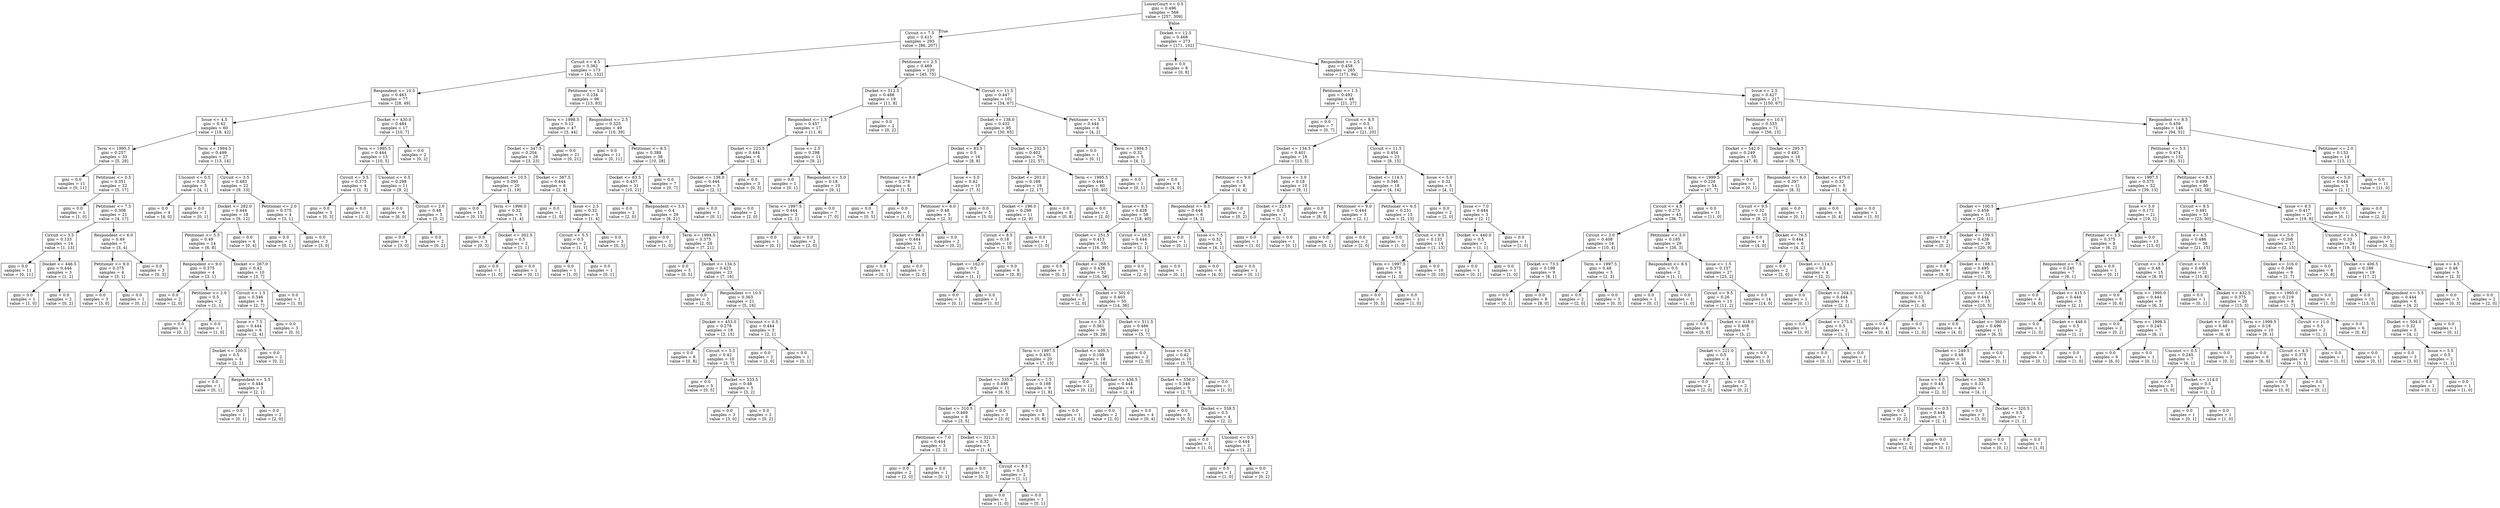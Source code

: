 digraph Tree {
node [shape=box] ;
0 [label="LowerCourt <= 0.5\ngini = 0.496\nsamples = 566\nvalue = [257, 309]"] ;
1 [label="Circuit <= 7.5\ngini = 0.415\nsamples = 293\nvalue = [86, 207]"] ;
0 -> 1 [labeldistance=2.5, labelangle=45, headlabel="True"] ;
2 [label="Circuit <= 4.5\ngini = 0.362\nsamples = 173\nvalue = [41, 132]"] ;
1 -> 2 ;
3 [label="Respondent <= 10.5\ngini = 0.463\nsamples = 77\nvalue = [28, 49]"] ;
2 -> 3 ;
4 [label="Issue <= 4.5\ngini = 0.42\nsamples = 60\nvalue = [18, 42]"] ;
3 -> 4 ;
5 [label="Term <= 1995.5\ngini = 0.257\nsamples = 33\nvalue = [5, 28]"] ;
4 -> 5 ;
6 [label="gini = 0.0\nsamples = 11\nvalue = [0, 11]"] ;
5 -> 6 ;
7 [label="Petitioner <= 0.5\ngini = 0.351\nsamples = 22\nvalue = [5, 17]"] ;
5 -> 7 ;
8 [label="gini = 0.0\nsamples = 1\nvalue = [1, 0]"] ;
7 -> 8 ;
9 [label="Petitioner <= 7.5\ngini = 0.308\nsamples = 21\nvalue = [4, 17]"] ;
7 -> 9 ;
10 [label="Circuit <= 3.5\ngini = 0.133\nsamples = 14\nvalue = [1, 13]"] ;
9 -> 10 ;
11 [label="gini = 0.0\nsamples = 11\nvalue = [0, 11]"] ;
10 -> 11 ;
12 [label="Docket <= 446.5\ngini = 0.444\nsamples = 3\nvalue = [1, 2]"] ;
10 -> 12 ;
13 [label="gini = 0.0\nsamples = 1\nvalue = [1, 0]"] ;
12 -> 13 ;
14 [label="gini = 0.0\nsamples = 2\nvalue = [0, 2]"] ;
12 -> 14 ;
15 [label="Respondent <= 6.0\ngini = 0.49\nsamples = 7\nvalue = [3, 4]"] ;
9 -> 15 ;
16 [label="Petitioner <= 9.0\ngini = 0.375\nsamples = 4\nvalue = [3, 1]"] ;
15 -> 16 ;
17 [label="gini = 0.0\nsamples = 3\nvalue = [3, 0]"] ;
16 -> 17 ;
18 [label="gini = 0.0\nsamples = 1\nvalue = [0, 1]"] ;
16 -> 18 ;
19 [label="gini = 0.0\nsamples = 3\nvalue = [0, 3]"] ;
15 -> 19 ;
20 [label="Term <= 1994.5\ngini = 0.499\nsamples = 27\nvalue = [13, 14]"] ;
4 -> 20 ;
21 [label="Unconst <= 0.5\ngini = 0.32\nsamples = 5\nvalue = [4, 1]"] ;
20 -> 21 ;
22 [label="gini = 0.0\nsamples = 4\nvalue = [4, 0]"] ;
21 -> 22 ;
23 [label="gini = 0.0\nsamples = 1\nvalue = [0, 1]"] ;
21 -> 23 ;
24 [label="Circuit <= 3.5\ngini = 0.483\nsamples = 22\nvalue = [9, 13]"] ;
20 -> 24 ;
25 [label="Docket <= 282.0\ngini = 0.444\nsamples = 18\nvalue = [6, 12]"] ;
24 -> 25 ;
26 [label="Petitioner <= 5.5\ngini = 0.49\nsamples = 14\nvalue = [6, 8]"] ;
25 -> 26 ;
27 [label="Respondent <= 9.0\ngini = 0.375\nsamples = 4\nvalue = [3, 1]"] ;
26 -> 27 ;
28 [label="gini = 0.0\nsamples = 2\nvalue = [2, 0]"] ;
27 -> 28 ;
29 [label="Petitioner <= 2.0\ngini = 0.5\nsamples = 2\nvalue = [1, 1]"] ;
27 -> 29 ;
30 [label="gini = 0.0\nsamples = 1\nvalue = [0, 1]"] ;
29 -> 30 ;
31 [label="gini = 0.0\nsamples = 1\nvalue = [1, 0]"] ;
29 -> 31 ;
32 [label="Docket <= 267.0\ngini = 0.42\nsamples = 10\nvalue = [3, 7]"] ;
26 -> 32 ;
33 [label="Circuit <= 1.5\ngini = 0.346\nsamples = 9\nvalue = [2, 7]"] ;
32 -> 33 ;
34 [label="Issue <= 7.5\ngini = 0.444\nsamples = 6\nvalue = [2, 4]"] ;
33 -> 34 ;
35 [label="Docket <= 100.5\ngini = 0.5\nsamples = 4\nvalue = [2, 2]"] ;
34 -> 35 ;
36 [label="gini = 0.0\nsamples = 1\nvalue = [0, 1]"] ;
35 -> 36 ;
37 [label="Respondent <= 5.5\ngini = 0.444\nsamples = 3\nvalue = [2, 1]"] ;
35 -> 37 ;
38 [label="gini = 0.0\nsamples = 1\nvalue = [0, 1]"] ;
37 -> 38 ;
39 [label="gini = 0.0\nsamples = 2\nvalue = [2, 0]"] ;
37 -> 39 ;
40 [label="gini = 0.0\nsamples = 2\nvalue = [0, 2]"] ;
34 -> 40 ;
41 [label="gini = 0.0\nsamples = 3\nvalue = [0, 3]"] ;
33 -> 41 ;
42 [label="gini = 0.0\nsamples = 1\nvalue = [1, 0]"] ;
32 -> 42 ;
43 [label="gini = 0.0\nsamples = 4\nvalue = [0, 4]"] ;
25 -> 43 ;
44 [label="Petitioner <= 2.0\ngini = 0.375\nsamples = 4\nvalue = [3, 1]"] ;
24 -> 44 ;
45 [label="gini = 0.0\nsamples = 1\nvalue = [0, 1]"] ;
44 -> 45 ;
46 [label="gini = 0.0\nsamples = 3\nvalue = [3, 0]"] ;
44 -> 46 ;
47 [label="Docket <= 430.0\ngini = 0.484\nsamples = 17\nvalue = [10, 7]"] ;
3 -> 47 ;
48 [label="Term <= 1995.5\ngini = 0.444\nsamples = 15\nvalue = [10, 5]"] ;
47 -> 48 ;
49 [label="Circuit <= 3.5\ngini = 0.375\nsamples = 4\nvalue = [1, 3]"] ;
48 -> 49 ;
50 [label="gini = 0.0\nsamples = 3\nvalue = [0, 3]"] ;
49 -> 50 ;
51 [label="gini = 0.0\nsamples = 1\nvalue = [1, 0]"] ;
49 -> 51 ;
52 [label="Unconst <= 0.5\ngini = 0.298\nsamples = 11\nvalue = [9, 2]"] ;
48 -> 52 ;
53 [label="gini = 0.0\nsamples = 6\nvalue = [6, 0]"] ;
52 -> 53 ;
54 [label="Circuit <= 2.0\ngini = 0.48\nsamples = 5\nvalue = [3, 2]"] ;
52 -> 54 ;
55 [label="gini = 0.0\nsamples = 3\nvalue = [3, 0]"] ;
54 -> 55 ;
56 [label="gini = 0.0\nsamples = 2\nvalue = [0, 2]"] ;
54 -> 56 ;
57 [label="gini = 0.0\nsamples = 2\nvalue = [0, 2]"] ;
47 -> 57 ;
58 [label="Petitioner <= 5.0\ngini = 0.234\nsamples = 96\nvalue = [13, 83]"] ;
2 -> 58 ;
59 [label="Term <= 1998.5\ngini = 0.12\nsamples = 47\nvalue = [3, 44]"] ;
58 -> 59 ;
60 [label="Docket <= 347.5\ngini = 0.204\nsamples = 26\nvalue = [3, 23]"] ;
59 -> 60 ;
61 [label="Respondent <= 10.5\ngini = 0.095\nsamples = 20\nvalue = [1, 19]"] ;
60 -> 61 ;
62 [label="gini = 0.0\nsamples = 15\nvalue = [0, 15]"] ;
61 -> 62 ;
63 [label="Term <= 1996.0\ngini = 0.32\nsamples = 5\nvalue = [1, 4]"] ;
61 -> 63 ;
64 [label="gini = 0.0\nsamples = 3\nvalue = [0, 3]"] ;
63 -> 64 ;
65 [label="Docket <= 302.5\ngini = 0.5\nsamples = 2\nvalue = [1, 1]"] ;
63 -> 65 ;
66 [label="gini = 0.0\nsamples = 1\nvalue = [1, 0]"] ;
65 -> 66 ;
67 [label="gini = 0.0\nsamples = 1\nvalue = [0, 1]"] ;
65 -> 67 ;
68 [label="Docket <= 387.5\ngini = 0.444\nsamples = 6\nvalue = [2, 4]"] ;
60 -> 68 ;
69 [label="gini = 0.0\nsamples = 1\nvalue = [1, 0]"] ;
68 -> 69 ;
70 [label="Issue <= 2.5\ngini = 0.32\nsamples = 5\nvalue = [1, 4]"] ;
68 -> 70 ;
71 [label="Circuit <= 5.5\ngini = 0.5\nsamples = 2\nvalue = [1, 1]"] ;
70 -> 71 ;
72 [label="gini = 0.0\nsamples = 1\nvalue = [1, 0]"] ;
71 -> 72 ;
73 [label="gini = 0.0\nsamples = 1\nvalue = [0, 1]"] ;
71 -> 73 ;
74 [label="gini = 0.0\nsamples = 3\nvalue = [0, 3]"] ;
70 -> 74 ;
75 [label="gini = 0.0\nsamples = 21\nvalue = [0, 21]"] ;
59 -> 75 ;
76 [label="Respondent <= 2.5\ngini = 0.325\nsamples = 49\nvalue = [10, 39]"] ;
58 -> 76 ;
77 [label="gini = 0.0\nsamples = 11\nvalue = [0, 11]"] ;
76 -> 77 ;
78 [label="Petitioner <= 8.5\ngini = 0.388\nsamples = 38\nvalue = [10, 28]"] ;
76 -> 78 ;
79 [label="Docket <= 83.5\ngini = 0.437\nsamples = 31\nvalue = [10, 21]"] ;
78 -> 79 ;
80 [label="gini = 0.0\nsamples = 2\nvalue = [2, 0]"] ;
79 -> 80 ;
81 [label="Respondent <= 3.5\ngini = 0.4\nsamples = 29\nvalue = [8, 21]"] ;
79 -> 81 ;
82 [label="gini = 0.0\nsamples = 1\nvalue = [1, 0]"] ;
81 -> 82 ;
83 [label="Term <= 1994.5\ngini = 0.375\nsamples = 28\nvalue = [7, 21]"] ;
81 -> 83 ;
84 [label="gini = 0.0\nsamples = 5\nvalue = [0, 5]"] ;
83 -> 84 ;
85 [label="Docket <= 134.5\ngini = 0.423\nsamples = 23\nvalue = [7, 16]"] ;
83 -> 85 ;
86 [label="gini = 0.0\nsamples = 2\nvalue = [2, 0]"] ;
85 -> 86 ;
87 [label="Respondent <= 10.5\ngini = 0.363\nsamples = 21\nvalue = [5, 16]"] ;
85 -> 87 ;
88 [label="Docket <= 453.0\ngini = 0.278\nsamples = 18\nvalue = [3, 15]"] ;
87 -> 88 ;
89 [label="gini = 0.0\nsamples = 8\nvalue = [0, 8]"] ;
88 -> 89 ;
90 [label="Circuit <= 5.5\ngini = 0.42\nsamples = 10\nvalue = [3, 7]"] ;
88 -> 90 ;
91 [label="gini = 0.0\nsamples = 5\nvalue = [0, 5]"] ;
90 -> 91 ;
92 [label="Docket <= 533.5\ngini = 0.48\nsamples = 5\nvalue = [3, 2]"] ;
90 -> 92 ;
93 [label="gini = 0.0\nsamples = 3\nvalue = [3, 0]"] ;
92 -> 93 ;
94 [label="gini = 0.0\nsamples = 2\nvalue = [0, 2]"] ;
92 -> 94 ;
95 [label="Unconst <= 0.5\ngini = 0.444\nsamples = 3\nvalue = [2, 1]"] ;
87 -> 95 ;
96 [label="gini = 0.0\nsamples = 2\nvalue = [2, 0]"] ;
95 -> 96 ;
97 [label="gini = 0.0\nsamples = 1\nvalue = [0, 1]"] ;
95 -> 97 ;
98 [label="gini = 0.0\nsamples = 7\nvalue = [0, 7]"] ;
78 -> 98 ;
99 [label="Petitioner <= 2.5\ngini = 0.469\nsamples = 120\nvalue = [45, 75]"] ;
1 -> 99 ;
100 [label="Docket <= 512.5\ngini = 0.488\nsamples = 19\nvalue = [11, 8]"] ;
99 -> 100 ;
101 [label="Respondent <= 1.5\ngini = 0.457\nsamples = 17\nvalue = [11, 6]"] ;
100 -> 101 ;
102 [label="Docket <= 223.5\ngini = 0.444\nsamples = 6\nvalue = [2, 4]"] ;
101 -> 102 ;
103 [label="Docket <= 138.0\ngini = 0.444\nsamples = 3\nvalue = [2, 1]"] ;
102 -> 103 ;
104 [label="gini = 0.0\nsamples = 1\nvalue = [0, 1]"] ;
103 -> 104 ;
105 [label="gini = 0.0\nsamples = 2\nvalue = [2, 0]"] ;
103 -> 105 ;
106 [label="gini = 0.0\nsamples = 3\nvalue = [0, 3]"] ;
102 -> 106 ;
107 [label="Issue <= 2.5\ngini = 0.298\nsamples = 11\nvalue = [9, 2]"] ;
101 -> 107 ;
108 [label="gini = 0.0\nsamples = 1\nvalue = [0, 1]"] ;
107 -> 108 ;
109 [label="Respondent <= 5.0\ngini = 0.18\nsamples = 10\nvalue = [9, 1]"] ;
107 -> 109 ;
110 [label="Term <= 1997.5\ngini = 0.444\nsamples = 3\nvalue = [2, 1]"] ;
109 -> 110 ;
111 [label="gini = 0.0\nsamples = 1\nvalue = [0, 1]"] ;
110 -> 111 ;
112 [label="gini = 0.0\nsamples = 2\nvalue = [2, 0]"] ;
110 -> 112 ;
113 [label="gini = 0.0\nsamples = 7\nvalue = [7, 0]"] ;
109 -> 113 ;
114 [label="gini = 0.0\nsamples = 2\nvalue = [0, 2]"] ;
100 -> 114 ;
115 [label="Circuit <= 11.5\ngini = 0.447\nsamples = 101\nvalue = [34, 67]"] ;
99 -> 115 ;
116 [label="Docket <= 138.0\ngini = 0.432\nsamples = 95\nvalue = [30, 65]"] ;
115 -> 116 ;
117 [label="Docket <= 83.5\ngini = 0.5\nsamples = 16\nvalue = [8, 8]"] ;
116 -> 117 ;
118 [label="Petitioner <= 9.0\ngini = 0.278\nsamples = 6\nvalue = [1, 5]"] ;
117 -> 118 ;
119 [label="gini = 0.0\nsamples = 5\nvalue = [0, 5]"] ;
118 -> 119 ;
120 [label="gini = 0.0\nsamples = 1\nvalue = [1, 0]"] ;
118 -> 120 ;
121 [label="Issue <= 5.0\ngini = 0.42\nsamples = 10\nvalue = [7, 3]"] ;
117 -> 121 ;
122 [label="Petitioner <= 6.0\ngini = 0.48\nsamples = 5\nvalue = [2, 3]"] ;
121 -> 122 ;
123 [label="Docket <= 99.0\ngini = 0.444\nsamples = 3\nvalue = [2, 1]"] ;
122 -> 123 ;
124 [label="gini = 0.0\nsamples = 1\nvalue = [0, 1]"] ;
123 -> 124 ;
125 [label="gini = 0.0\nsamples = 2\nvalue = [2, 0]"] ;
123 -> 125 ;
126 [label="gini = 0.0\nsamples = 2\nvalue = [0, 2]"] ;
122 -> 126 ;
127 [label="gini = 0.0\nsamples = 5\nvalue = [5, 0]"] ;
121 -> 127 ;
128 [label="Docket <= 232.5\ngini = 0.402\nsamples = 79\nvalue = [22, 57]"] ;
116 -> 128 ;
129 [label="Docket <= 201.0\ngini = 0.188\nsamples = 19\nvalue = [2, 17]"] ;
128 -> 129 ;
130 [label="Docket <= 196.0\ngini = 0.298\nsamples = 11\nvalue = [2, 9]"] ;
129 -> 130 ;
131 [label="Circuit <= 8.5\ngini = 0.18\nsamples = 10\nvalue = [1, 9]"] ;
130 -> 131 ;
132 [label="Docket <= 162.0\ngini = 0.5\nsamples = 2\nvalue = [1, 1]"] ;
131 -> 132 ;
133 [label="gini = 0.0\nsamples = 1\nvalue = [0, 1]"] ;
132 -> 133 ;
134 [label="gini = 0.0\nsamples = 1\nvalue = [1, 0]"] ;
132 -> 134 ;
135 [label="gini = 0.0\nsamples = 8\nvalue = [0, 8]"] ;
131 -> 135 ;
136 [label="gini = 0.0\nsamples = 1\nvalue = [1, 0]"] ;
130 -> 136 ;
137 [label="gini = 0.0\nsamples = 8\nvalue = [0, 8]"] ;
129 -> 137 ;
138 [label="Term <= 1995.5\ngini = 0.444\nsamples = 60\nvalue = [20, 40]"] ;
128 -> 138 ;
139 [label="gini = 0.0\nsamples = 2\nvalue = [2, 0]"] ;
138 -> 139 ;
140 [label="Issue <= 8.5\ngini = 0.428\nsamples = 58\nvalue = [18, 40]"] ;
138 -> 140 ;
141 [label="Docket <= 251.5\ngini = 0.413\nsamples = 55\nvalue = [16, 39]"] ;
140 -> 141 ;
142 [label="gini = 0.0\nsamples = 3\nvalue = [0, 3]"] ;
141 -> 142 ;
143 [label="Docket <= 266.5\ngini = 0.426\nsamples = 52\nvalue = [16, 36]"] ;
141 -> 143 ;
144 [label="gini = 0.0\nsamples = 2\nvalue = [2, 0]"] ;
143 -> 144 ;
145 [label="Docket <= 501.0\ngini = 0.403\nsamples = 50\nvalue = [14, 36]"] ;
143 -> 145 ;
146 [label="Issue <= 3.5\ngini = 0.361\nsamples = 38\nvalue = [9, 29]"] ;
145 -> 146 ;
147 [label="Term <= 1997.5\ngini = 0.455\nsamples = 20\nvalue = [7, 13]"] ;
146 -> 147 ;
148 [label="Docket <= 335.5\ngini = 0.496\nsamples = 11\nvalue = [6, 5]"] ;
147 -> 148 ;
149 [label="Docket <= 310.5\ngini = 0.469\nsamples = 8\nvalue = [3, 5]"] ;
148 -> 149 ;
150 [label="Petitioner <= 7.0\ngini = 0.444\nsamples = 3\nvalue = [2, 1]"] ;
149 -> 150 ;
151 [label="gini = 0.0\nsamples = 2\nvalue = [2, 0]"] ;
150 -> 151 ;
152 [label="gini = 0.0\nsamples = 1\nvalue = [0, 1]"] ;
150 -> 152 ;
153 [label="Docket <= 321.5\ngini = 0.32\nsamples = 5\nvalue = [1, 4]"] ;
149 -> 153 ;
154 [label="gini = 0.0\nsamples = 3\nvalue = [0, 3]"] ;
153 -> 154 ;
155 [label="Circuit <= 8.5\ngini = 0.5\nsamples = 2\nvalue = [1, 1]"] ;
153 -> 155 ;
156 [label="gini = 0.0\nsamples = 1\nvalue = [1, 0]"] ;
155 -> 156 ;
157 [label="gini = 0.0\nsamples = 1\nvalue = [0, 1]"] ;
155 -> 157 ;
158 [label="gini = 0.0\nsamples = 3\nvalue = [3, 0]"] ;
148 -> 158 ;
159 [label="Issue <= 2.5\ngini = 0.198\nsamples = 9\nvalue = [1, 8]"] ;
147 -> 159 ;
160 [label="gini = 0.0\nsamples = 8\nvalue = [0, 8]"] ;
159 -> 160 ;
161 [label="gini = 0.0\nsamples = 1\nvalue = [1, 0]"] ;
159 -> 161 ;
162 [label="Docket <= 405.5\ngini = 0.198\nsamples = 18\nvalue = [2, 16]"] ;
146 -> 162 ;
163 [label="gini = 0.0\nsamples = 12\nvalue = [0, 12]"] ;
162 -> 163 ;
164 [label="Docket <= 436.5\ngini = 0.444\nsamples = 6\nvalue = [2, 4]"] ;
162 -> 164 ;
165 [label="gini = 0.0\nsamples = 2\nvalue = [2, 0]"] ;
164 -> 165 ;
166 [label="gini = 0.0\nsamples = 4\nvalue = [0, 4]"] ;
164 -> 166 ;
167 [label="Docket <= 511.5\ngini = 0.486\nsamples = 12\nvalue = [5, 7]"] ;
145 -> 167 ;
168 [label="gini = 0.0\nsamples = 2\nvalue = [2, 0]"] ;
167 -> 168 ;
169 [label="Issue <= 6.5\ngini = 0.42\nsamples = 10\nvalue = [3, 7]"] ;
167 -> 169 ;
170 [label="Docket <= 556.0\ngini = 0.346\nsamples = 9\nvalue = [2, 7]"] ;
169 -> 170 ;
171 [label="gini = 0.0\nsamples = 5\nvalue = [0, 5]"] ;
170 -> 171 ;
172 [label="Docket <= 558.5\ngini = 0.5\nsamples = 4\nvalue = [2, 2]"] ;
170 -> 172 ;
173 [label="gini = 0.0\nsamples = 1\nvalue = [1, 0]"] ;
172 -> 173 ;
174 [label="Unconst <= 0.5\ngini = 0.444\nsamples = 3\nvalue = [1, 2]"] ;
172 -> 174 ;
175 [label="gini = 0.0\nsamples = 1\nvalue = [1, 0]"] ;
174 -> 175 ;
176 [label="gini = 0.0\nsamples = 2\nvalue = [0, 2]"] ;
174 -> 176 ;
177 [label="gini = 0.0\nsamples = 1\nvalue = [1, 0]"] ;
169 -> 177 ;
178 [label="Circuit <= 10.5\ngini = 0.444\nsamples = 3\nvalue = [2, 1]"] ;
140 -> 178 ;
179 [label="gini = 0.0\nsamples = 2\nvalue = [2, 0]"] ;
178 -> 179 ;
180 [label="gini = 0.0\nsamples = 1\nvalue = [0, 1]"] ;
178 -> 180 ;
181 [label="Petitioner <= 5.5\ngini = 0.444\nsamples = 6\nvalue = [4, 2]"] ;
115 -> 181 ;
182 [label="gini = 0.0\nsamples = 1\nvalue = [0, 1]"] ;
181 -> 182 ;
183 [label="Term <= 1994.5\ngini = 0.32\nsamples = 5\nvalue = [4, 1]"] ;
181 -> 183 ;
184 [label="gini = 0.0\nsamples = 1\nvalue = [0, 1]"] ;
183 -> 184 ;
185 [label="gini = 0.0\nsamples = 4\nvalue = [4, 0]"] ;
183 -> 185 ;
186 [label="Docket <= 12.5\ngini = 0.468\nsamples = 273\nvalue = [171, 102]"] ;
0 -> 186 [labeldistance=2.5, labelangle=-45, headlabel="False"] ;
187 [label="gini = 0.0\nsamples = 8\nvalue = [0, 8]"] ;
186 -> 187 ;
188 [label="Respondent <= 2.5\ngini = 0.458\nsamples = 265\nvalue = [171, 94]"] ;
186 -> 188 ;
189 [label="Petitioner <= 1.5\ngini = 0.492\nsamples = 48\nvalue = [21, 27]"] ;
188 -> 189 ;
190 [label="gini = 0.0\nsamples = 7\nvalue = [0, 7]"] ;
189 -> 190 ;
191 [label="Circuit <= 8.5\ngini = 0.5\nsamples = 41\nvalue = [21, 20]"] ;
189 -> 191 ;
192 [label="Docket <= 134.5\ngini = 0.401\nsamples = 18\nvalue = [13, 5]"] ;
191 -> 192 ;
193 [label="Petitioner <= 9.0\ngini = 0.5\nsamples = 8\nvalue = [4, 4]"] ;
192 -> 193 ;
194 [label="Respondent <= 0.5\ngini = 0.444\nsamples = 6\nvalue = [4, 2]"] ;
193 -> 194 ;
195 [label="gini = 0.0\nsamples = 1\nvalue = [0, 1]"] ;
194 -> 195 ;
196 [label="Issue <= 7.5\ngini = 0.32\nsamples = 5\nvalue = [4, 1]"] ;
194 -> 196 ;
197 [label="gini = 0.0\nsamples = 4\nvalue = [4, 0]"] ;
196 -> 197 ;
198 [label="gini = 0.0\nsamples = 1\nvalue = [0, 1]"] ;
196 -> 198 ;
199 [label="gini = 0.0\nsamples = 2\nvalue = [0, 2]"] ;
193 -> 199 ;
200 [label="Issue <= 3.0\ngini = 0.18\nsamples = 10\nvalue = [9, 1]"] ;
192 -> 200 ;
201 [label="Docket <= 223.0\ngini = 0.5\nsamples = 2\nvalue = [1, 1]"] ;
200 -> 201 ;
202 [label="gini = 0.0\nsamples = 1\nvalue = [1, 0]"] ;
201 -> 202 ;
203 [label="gini = 0.0\nsamples = 1\nvalue = [0, 1]"] ;
201 -> 203 ;
204 [label="gini = 0.0\nsamples = 8\nvalue = [8, 0]"] ;
200 -> 204 ;
205 [label="Circuit <= 11.5\ngini = 0.454\nsamples = 23\nvalue = [8, 15]"] ;
191 -> 205 ;
206 [label="Docket <= 114.5\ngini = 0.346\nsamples = 18\nvalue = [4, 14]"] ;
205 -> 206 ;
207 [label="Petitioner <= 9.0\ngini = 0.444\nsamples = 3\nvalue = [2, 1]"] ;
206 -> 207 ;
208 [label="gini = 0.0\nsamples = 1\nvalue = [0, 1]"] ;
207 -> 208 ;
209 [label="gini = 0.0\nsamples = 2\nvalue = [2, 0]"] ;
207 -> 209 ;
210 [label="Petitioner <= 6.5\ngini = 0.231\nsamples = 15\nvalue = [2, 13]"] ;
206 -> 210 ;
211 [label="gini = 0.0\nsamples = 1\nvalue = [1, 0]"] ;
210 -> 211 ;
212 [label="Circuit <= 9.5\ngini = 0.133\nsamples = 14\nvalue = [1, 13]"] ;
210 -> 212 ;
213 [label="Term <= 1997.5\ngini = 0.375\nsamples = 4\nvalue = [1, 3]"] ;
212 -> 213 ;
214 [label="gini = 0.0\nsamples = 3\nvalue = [0, 3]"] ;
213 -> 214 ;
215 [label="gini = 0.0\nsamples = 1\nvalue = [1, 0]"] ;
213 -> 215 ;
216 [label="gini = 0.0\nsamples = 10\nvalue = [0, 10]"] ;
212 -> 216 ;
217 [label="Issue <= 5.0\ngini = 0.32\nsamples = 5\nvalue = [4, 1]"] ;
205 -> 217 ;
218 [label="gini = 0.0\nsamples = 2\nvalue = [2, 0]"] ;
217 -> 218 ;
219 [label="Issue <= 7.0\ngini = 0.444\nsamples = 3\nvalue = [2, 1]"] ;
217 -> 219 ;
220 [label="Docket <= 440.0\ngini = 0.5\nsamples = 2\nvalue = [1, 1]"] ;
219 -> 220 ;
221 [label="gini = 0.0\nsamples = 1\nvalue = [0, 1]"] ;
220 -> 221 ;
222 [label="gini = 0.0\nsamples = 1\nvalue = [1, 0]"] ;
220 -> 222 ;
223 [label="gini = 0.0\nsamples = 1\nvalue = [1, 0]"] ;
219 -> 223 ;
224 [label="Issue <= 2.5\ngini = 0.427\nsamples = 217\nvalue = [150, 67]"] ;
188 -> 224 ;
225 [label="Petitioner <= 10.5\ngini = 0.333\nsamples = 71\nvalue = [56, 15]"] ;
224 -> 225 ;
226 [label="Docket <= 542.0\ngini = 0.249\nsamples = 55\nvalue = [47, 8]"] ;
225 -> 226 ;
227 [label="Term <= 1999.5\ngini = 0.226\nsamples = 54\nvalue = [47, 7]"] ;
226 -> 227 ;
228 [label="Circuit <= 4.5\ngini = 0.273\nsamples = 43\nvalue = [36, 7]"] ;
227 -> 228 ;
229 [label="Circuit <= 2.0\ngini = 0.408\nsamples = 14\nvalue = [10, 4]"] ;
228 -> 229 ;
230 [label="Docket <= 73.5\ngini = 0.198\nsamples = 9\nvalue = [8, 1]"] ;
229 -> 230 ;
231 [label="gini = 0.0\nsamples = 1\nvalue = [0, 1]"] ;
230 -> 231 ;
232 [label="gini = 0.0\nsamples = 8\nvalue = [8, 0]"] ;
230 -> 232 ;
233 [label="Term <= 1997.5\ngini = 0.48\nsamples = 5\nvalue = [2, 3]"] ;
229 -> 233 ;
234 [label="gini = 0.0\nsamples = 2\nvalue = [2, 0]"] ;
233 -> 234 ;
235 [label="gini = 0.0\nsamples = 3\nvalue = [0, 3]"] ;
233 -> 235 ;
236 [label="Petitioner <= 3.0\ngini = 0.185\nsamples = 29\nvalue = [26, 3]"] ;
228 -> 236 ;
237 [label="Respondent <= 8.5\ngini = 0.5\nsamples = 2\nvalue = [1, 1]"] ;
236 -> 237 ;
238 [label="gini = 0.0\nsamples = 1\nvalue = [0, 1]"] ;
237 -> 238 ;
239 [label="gini = 0.0\nsamples = 1\nvalue = [1, 0]"] ;
237 -> 239 ;
240 [label="Issue <= 1.5\ngini = 0.137\nsamples = 27\nvalue = [25, 2]"] ;
236 -> 240 ;
241 [label="Circuit <= 9.5\ngini = 0.26\nsamples = 13\nvalue = [11, 2]"] ;
240 -> 241 ;
242 [label="gini = 0.0\nsamples = 6\nvalue = [6, 0]"] ;
241 -> 242 ;
243 [label="Docket <= 418.0\ngini = 0.408\nsamples = 7\nvalue = [5, 2]"] ;
241 -> 243 ;
244 [label="Docket <= 221.0\ngini = 0.5\nsamples = 4\nvalue = [2, 2]"] ;
243 -> 244 ;
245 [label="gini = 0.0\nsamples = 2\nvalue = [2, 0]"] ;
244 -> 245 ;
246 [label="gini = 0.0\nsamples = 2\nvalue = [0, 2]"] ;
244 -> 246 ;
247 [label="gini = 0.0\nsamples = 3\nvalue = [3, 0]"] ;
243 -> 247 ;
248 [label="gini = 0.0\nsamples = 14\nvalue = [14, 0]"] ;
240 -> 248 ;
249 [label="gini = 0.0\nsamples = 11\nvalue = [11, 0]"] ;
227 -> 249 ;
250 [label="gini = 0.0\nsamples = 1\nvalue = [0, 1]"] ;
226 -> 250 ;
251 [label="Docket <= 295.5\ngini = 0.492\nsamples = 16\nvalue = [9, 7]"] ;
225 -> 251 ;
252 [label="Respondent <= 6.0\ngini = 0.397\nsamples = 11\nvalue = [8, 3]"] ;
251 -> 252 ;
253 [label="Circuit <= 9.5\ngini = 0.32\nsamples = 10\nvalue = [8, 2]"] ;
252 -> 253 ;
254 [label="gini = 0.0\nsamples = 4\nvalue = [4, 0]"] ;
253 -> 254 ;
255 [label="Docket <= 76.5\ngini = 0.444\nsamples = 6\nvalue = [4, 2]"] ;
253 -> 255 ;
256 [label="gini = 0.0\nsamples = 2\nvalue = [2, 0]"] ;
255 -> 256 ;
257 [label="Docket <= 114.5\ngini = 0.5\nsamples = 4\nvalue = [2, 2]"] ;
255 -> 257 ;
258 [label="gini = 0.0\nsamples = 1\nvalue = [0, 1]"] ;
257 -> 258 ;
259 [label="Docket <= 204.5\ngini = 0.444\nsamples = 3\nvalue = [2, 1]"] ;
257 -> 259 ;
260 [label="gini = 0.0\nsamples = 1\nvalue = [1, 0]"] ;
259 -> 260 ;
261 [label="Docket <= 273.5\ngini = 0.5\nsamples = 2\nvalue = [1, 1]"] ;
259 -> 261 ;
262 [label="gini = 0.0\nsamples = 1\nvalue = [0, 1]"] ;
261 -> 262 ;
263 [label="gini = 0.0\nsamples = 1\nvalue = [1, 0]"] ;
261 -> 263 ;
264 [label="gini = 0.0\nsamples = 1\nvalue = [0, 1]"] ;
252 -> 264 ;
265 [label="Docket <= 475.0\ngini = 0.32\nsamples = 5\nvalue = [1, 4]"] ;
251 -> 265 ;
266 [label="gini = 0.0\nsamples = 4\nvalue = [0, 4]"] ;
265 -> 266 ;
267 [label="gini = 0.0\nsamples = 1\nvalue = [1, 0]"] ;
265 -> 267 ;
268 [label="Respondent <= 8.5\ngini = 0.459\nsamples = 146\nvalue = [94, 52]"] ;
224 -> 268 ;
269 [label="Petitioner <= 5.5\ngini = 0.474\nsamples = 132\nvalue = [81, 51]"] ;
268 -> 269 ;
270 [label="Term <= 1997.5\ngini = 0.375\nsamples = 52\nvalue = [39, 13]"] ;
269 -> 270 ;
271 [label="Docket <= 100.5\ngini = 0.458\nsamples = 31\nvalue = [20, 11]"] ;
270 -> 271 ;
272 [label="gini = 0.0\nsamples = 2\nvalue = [0, 2]"] ;
271 -> 272 ;
273 [label="Docket <= 159.5\ngini = 0.428\nsamples = 29\nvalue = [20, 9]"] ;
271 -> 273 ;
274 [label="gini = 0.0\nsamples = 9\nvalue = [9, 0]"] ;
273 -> 274 ;
275 [label="Docket <= 188.5\ngini = 0.495\nsamples = 20\nvalue = [11, 9]"] ;
273 -> 275 ;
276 [label="Petitioner <= 3.0\ngini = 0.32\nsamples = 5\nvalue = [1, 4]"] ;
275 -> 276 ;
277 [label="gini = 0.0\nsamples = 4\nvalue = [0, 4]"] ;
276 -> 277 ;
278 [label="gini = 0.0\nsamples = 1\nvalue = [1, 0]"] ;
276 -> 278 ;
279 [label="Circuit <= 3.5\ngini = 0.444\nsamples = 15\nvalue = [10, 5]"] ;
275 -> 279 ;
280 [label="gini = 0.0\nsamples = 4\nvalue = [4, 0]"] ;
279 -> 280 ;
281 [label="Docket <= 360.0\ngini = 0.496\nsamples = 11\nvalue = [6, 5]"] ;
279 -> 281 ;
282 [label="Docket <= 249.5\ngini = 0.48\nsamples = 10\nvalue = [6, 4]"] ;
281 -> 282 ;
283 [label="Issue <= 6.0\ngini = 0.48\nsamples = 5\nvalue = [2, 3]"] ;
282 -> 283 ;
284 [label="gini = 0.0\nsamples = 2\nvalue = [0, 2]"] ;
283 -> 284 ;
285 [label="Unconst <= 0.5\ngini = 0.444\nsamples = 3\nvalue = [2, 1]"] ;
283 -> 285 ;
286 [label="gini = 0.0\nsamples = 2\nvalue = [2, 0]"] ;
285 -> 286 ;
287 [label="gini = 0.0\nsamples = 1\nvalue = [0, 1]"] ;
285 -> 287 ;
288 [label="Docket <= 306.5\ngini = 0.32\nsamples = 5\nvalue = [4, 1]"] ;
282 -> 288 ;
289 [label="gini = 0.0\nsamples = 3\nvalue = [3, 0]"] ;
288 -> 289 ;
290 [label="Docket <= 320.5\ngini = 0.5\nsamples = 2\nvalue = [1, 1]"] ;
288 -> 290 ;
291 [label="gini = 0.0\nsamples = 1\nvalue = [0, 1]"] ;
290 -> 291 ;
292 [label="gini = 0.0\nsamples = 1\nvalue = [1, 0]"] ;
290 -> 292 ;
293 [label="gini = 0.0\nsamples = 1\nvalue = [0, 1]"] ;
281 -> 293 ;
294 [label="Issue <= 5.0\ngini = 0.172\nsamples = 21\nvalue = [19, 2]"] ;
270 -> 294 ;
295 [label="Petitioner <= 3.5\ngini = 0.375\nsamples = 8\nvalue = [6, 2]"] ;
294 -> 295 ;
296 [label="Respondent <= 7.5\ngini = 0.245\nsamples = 7\nvalue = [6, 1]"] ;
295 -> 296 ;
297 [label="gini = 0.0\nsamples = 4\nvalue = [4, 0]"] ;
296 -> 297 ;
298 [label="Docket <= 415.5\ngini = 0.444\nsamples = 3\nvalue = [2, 1]"] ;
296 -> 298 ;
299 [label="gini = 0.0\nsamples = 1\nvalue = [1, 0]"] ;
298 -> 299 ;
300 [label="Docket <= 448.0\ngini = 0.5\nsamples = 2\nvalue = [1, 1]"] ;
298 -> 300 ;
301 [label="gini = 0.0\nsamples = 1\nvalue = [0, 1]"] ;
300 -> 301 ;
302 [label="gini = 0.0\nsamples = 1\nvalue = [1, 0]"] ;
300 -> 302 ;
303 [label="gini = 0.0\nsamples = 1\nvalue = [0, 1]"] ;
295 -> 303 ;
304 [label="gini = 0.0\nsamples = 13\nvalue = [13, 0]"] ;
294 -> 304 ;
305 [label="Petitioner <= 8.5\ngini = 0.499\nsamples = 80\nvalue = [42, 38]"] ;
269 -> 305 ;
306 [label="Circuit <= 9.5\ngini = 0.491\nsamples = 53\nvalue = [23, 30]"] ;
305 -> 306 ;
307 [label="Issue <= 4.5\ngini = 0.486\nsamples = 36\nvalue = [21, 15]"] ;
306 -> 307 ;
308 [label="Circuit <= 3.5\ngini = 0.48\nsamples = 15\nvalue = [6, 9]"] ;
307 -> 308 ;
309 [label="gini = 0.0\nsamples = 6\nvalue = [0, 6]"] ;
308 -> 309 ;
310 [label="Term <= 1995.0\ngini = 0.444\nsamples = 9\nvalue = [6, 3]"] ;
308 -> 310 ;
311 [label="gini = 0.0\nsamples = 2\nvalue = [0, 2]"] ;
310 -> 311 ;
312 [label="Term <= 1998.5\ngini = 0.245\nsamples = 7\nvalue = [6, 1]"] ;
310 -> 312 ;
313 [label="gini = 0.0\nsamples = 6\nvalue = [6, 0]"] ;
312 -> 313 ;
314 [label="gini = 0.0\nsamples = 1\nvalue = [0, 1]"] ;
312 -> 314 ;
315 [label="Circuit <= 0.5\ngini = 0.408\nsamples = 21\nvalue = [15, 6]"] ;
307 -> 315 ;
316 [label="gini = 0.0\nsamples = 1\nvalue = [0, 1]"] ;
315 -> 316 ;
317 [label="Docket <= 432.5\ngini = 0.375\nsamples = 20\nvalue = [15, 5]"] ;
315 -> 317 ;
318 [label="Docket <= 360.0\ngini = 0.48\nsamples = 10\nvalue = [6, 4]"] ;
317 -> 318 ;
319 [label="Unconst <= 0.5\ngini = 0.245\nsamples = 7\nvalue = [6, 1]"] ;
318 -> 319 ;
320 [label="gini = 0.0\nsamples = 5\nvalue = [5, 0]"] ;
319 -> 320 ;
321 [label="Docket <= 114.0\ngini = 0.5\nsamples = 2\nvalue = [1, 1]"] ;
319 -> 321 ;
322 [label="gini = 0.0\nsamples = 1\nvalue = [0, 1]"] ;
321 -> 322 ;
323 [label="gini = 0.0\nsamples = 1\nvalue = [1, 0]"] ;
321 -> 323 ;
324 [label="gini = 0.0\nsamples = 3\nvalue = [0, 3]"] ;
318 -> 324 ;
325 [label="Term <= 1999.5\ngini = 0.18\nsamples = 10\nvalue = [9, 1]"] ;
317 -> 325 ;
326 [label="gini = 0.0\nsamples = 6\nvalue = [6, 0]"] ;
325 -> 326 ;
327 [label="Circuit <= 4.5\ngini = 0.375\nsamples = 4\nvalue = [3, 1]"] ;
325 -> 327 ;
328 [label="gini = 0.0\nsamples = 3\nvalue = [3, 0]"] ;
327 -> 328 ;
329 [label="gini = 0.0\nsamples = 1\nvalue = [0, 1]"] ;
327 -> 329 ;
330 [label="Issue <= 5.0\ngini = 0.208\nsamples = 17\nvalue = [2, 15]"] ;
306 -> 330 ;
331 [label="Docket <= 316.0\ngini = 0.346\nsamples = 9\nvalue = [2, 7]"] ;
330 -> 331 ;
332 [label="Term <= 1995.0\ngini = 0.219\nsamples = 8\nvalue = [1, 7]"] ;
331 -> 332 ;
333 [label="Circuit <= 11.0\ngini = 0.5\nsamples = 2\nvalue = [1, 1]"] ;
332 -> 333 ;
334 [label="gini = 0.0\nsamples = 1\nvalue = [1, 0]"] ;
333 -> 334 ;
335 [label="gini = 0.0\nsamples = 1\nvalue = [0, 1]"] ;
333 -> 335 ;
336 [label="gini = 0.0\nsamples = 6\nvalue = [0, 6]"] ;
332 -> 336 ;
337 [label="gini = 0.0\nsamples = 1\nvalue = [1, 0]"] ;
331 -> 337 ;
338 [label="gini = 0.0\nsamples = 8\nvalue = [0, 8]"] ;
330 -> 338 ;
339 [label="Issue <= 8.5\ngini = 0.417\nsamples = 27\nvalue = [19, 8]"] ;
305 -> 339 ;
340 [label="Unconst <= 0.5\ngini = 0.33\nsamples = 24\nvalue = [19, 5]"] ;
339 -> 340 ;
341 [label="Docket <= 406.5\ngini = 0.188\nsamples = 19\nvalue = [17, 2]"] ;
340 -> 341 ;
342 [label="gini = 0.0\nsamples = 13\nvalue = [13, 0]"] ;
341 -> 342 ;
343 [label="Respondent <= 5.5\ngini = 0.444\nsamples = 6\nvalue = [4, 2]"] ;
341 -> 343 ;
344 [label="Docket <= 504.0\ngini = 0.32\nsamples = 5\nvalue = [4, 1]"] ;
343 -> 344 ;
345 [label="gini = 0.0\nsamples = 3\nvalue = [3, 0]"] ;
344 -> 345 ;
346 [label="Issue <= 5.5\ngini = 0.5\nsamples = 2\nvalue = [1, 1]"] ;
344 -> 346 ;
347 [label="gini = 0.0\nsamples = 1\nvalue = [0, 1]"] ;
346 -> 347 ;
348 [label="gini = 0.0\nsamples = 1\nvalue = [1, 0]"] ;
346 -> 348 ;
349 [label="gini = 0.0\nsamples = 1\nvalue = [0, 1]"] ;
343 -> 349 ;
350 [label="Issue <= 4.5\ngini = 0.48\nsamples = 5\nvalue = [2, 3]"] ;
340 -> 350 ;
351 [label="gini = 0.0\nsamples = 3\nvalue = [0, 3]"] ;
350 -> 351 ;
352 [label="gini = 0.0\nsamples = 2\nvalue = [2, 0]"] ;
350 -> 352 ;
353 [label="gini = 0.0\nsamples = 3\nvalue = [0, 3]"] ;
339 -> 353 ;
354 [label="Petitioner <= 2.0\ngini = 0.133\nsamples = 14\nvalue = [13, 1]"] ;
268 -> 354 ;
355 [label="Circuit <= 5.0\ngini = 0.444\nsamples = 3\nvalue = [2, 1]"] ;
354 -> 355 ;
356 [label="gini = 0.0\nsamples = 1\nvalue = [0, 1]"] ;
355 -> 356 ;
357 [label="gini = 0.0\nsamples = 2\nvalue = [2, 0]"] ;
355 -> 357 ;
358 [label="gini = 0.0\nsamples = 11\nvalue = [11, 0]"] ;
354 -> 358 ;
}